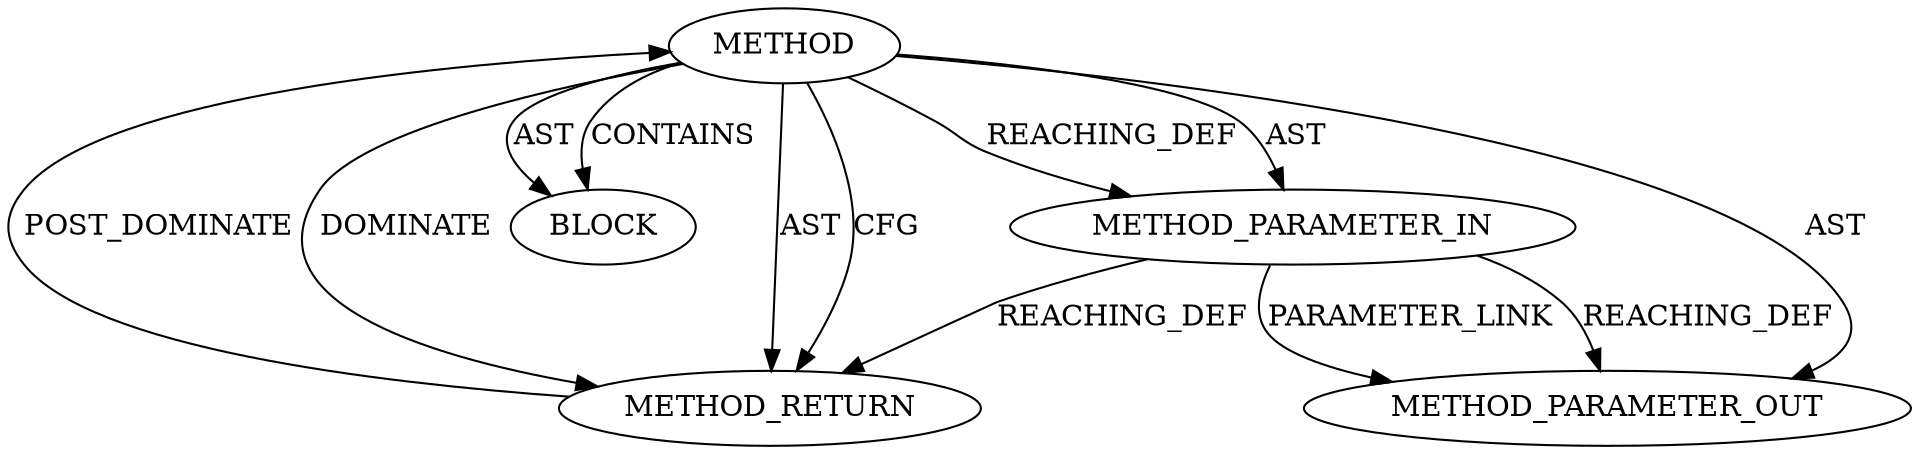 digraph {
  20966 [label=BLOCK ORDER=1 ARGUMENT_INDEX=1 CODE="<empty>" TYPE_FULL_NAME="ANY"]
  22395 [label=METHOD_PARAMETER_OUT ORDER=1 CODE="p1" IS_VARIADIC=false TYPE_FULL_NAME="ANY" EVALUATION_STRATEGY="BY_VALUE" INDEX=1 NAME="p1"]
  20965 [label=METHOD_PARAMETER_IN ORDER=1 CODE="p1" IS_VARIADIC=false TYPE_FULL_NAME="ANY" EVALUATION_STRATEGY="BY_VALUE" INDEX=1 NAME="p1"]
  20967 [label=METHOD_RETURN ORDER=2 CODE="RET" TYPE_FULL_NAME="ANY" EVALUATION_STRATEGY="BY_VALUE"]
  20964 [label=METHOD AST_PARENT_TYPE="NAMESPACE_BLOCK" AST_PARENT_FULL_NAME="<global>" ORDER=0 CODE="<empty>" FULL_NAME="wq_has_sleeper" IS_EXTERNAL=true FILENAME="<empty>" SIGNATURE="" NAME="wq_has_sleeper"]
  20964 -> 20966 [label=CONTAINS ]
  20964 -> 20967 [label=DOMINATE ]
  20965 -> 22395 [label=REACHING_DEF VARIABLE="p1"]
  20964 -> 20967 [label=AST ]
  20964 -> 20965 [label=REACHING_DEF VARIABLE=""]
  20964 -> 20967 [label=CFG ]
  20964 -> 22395 [label=AST ]
  20964 -> 20966 [label=AST ]
  20967 -> 20964 [label=POST_DOMINATE ]
  20965 -> 22395 [label=PARAMETER_LINK ]
  20965 -> 20967 [label=REACHING_DEF VARIABLE="p1"]
  20964 -> 20965 [label=AST ]
}
